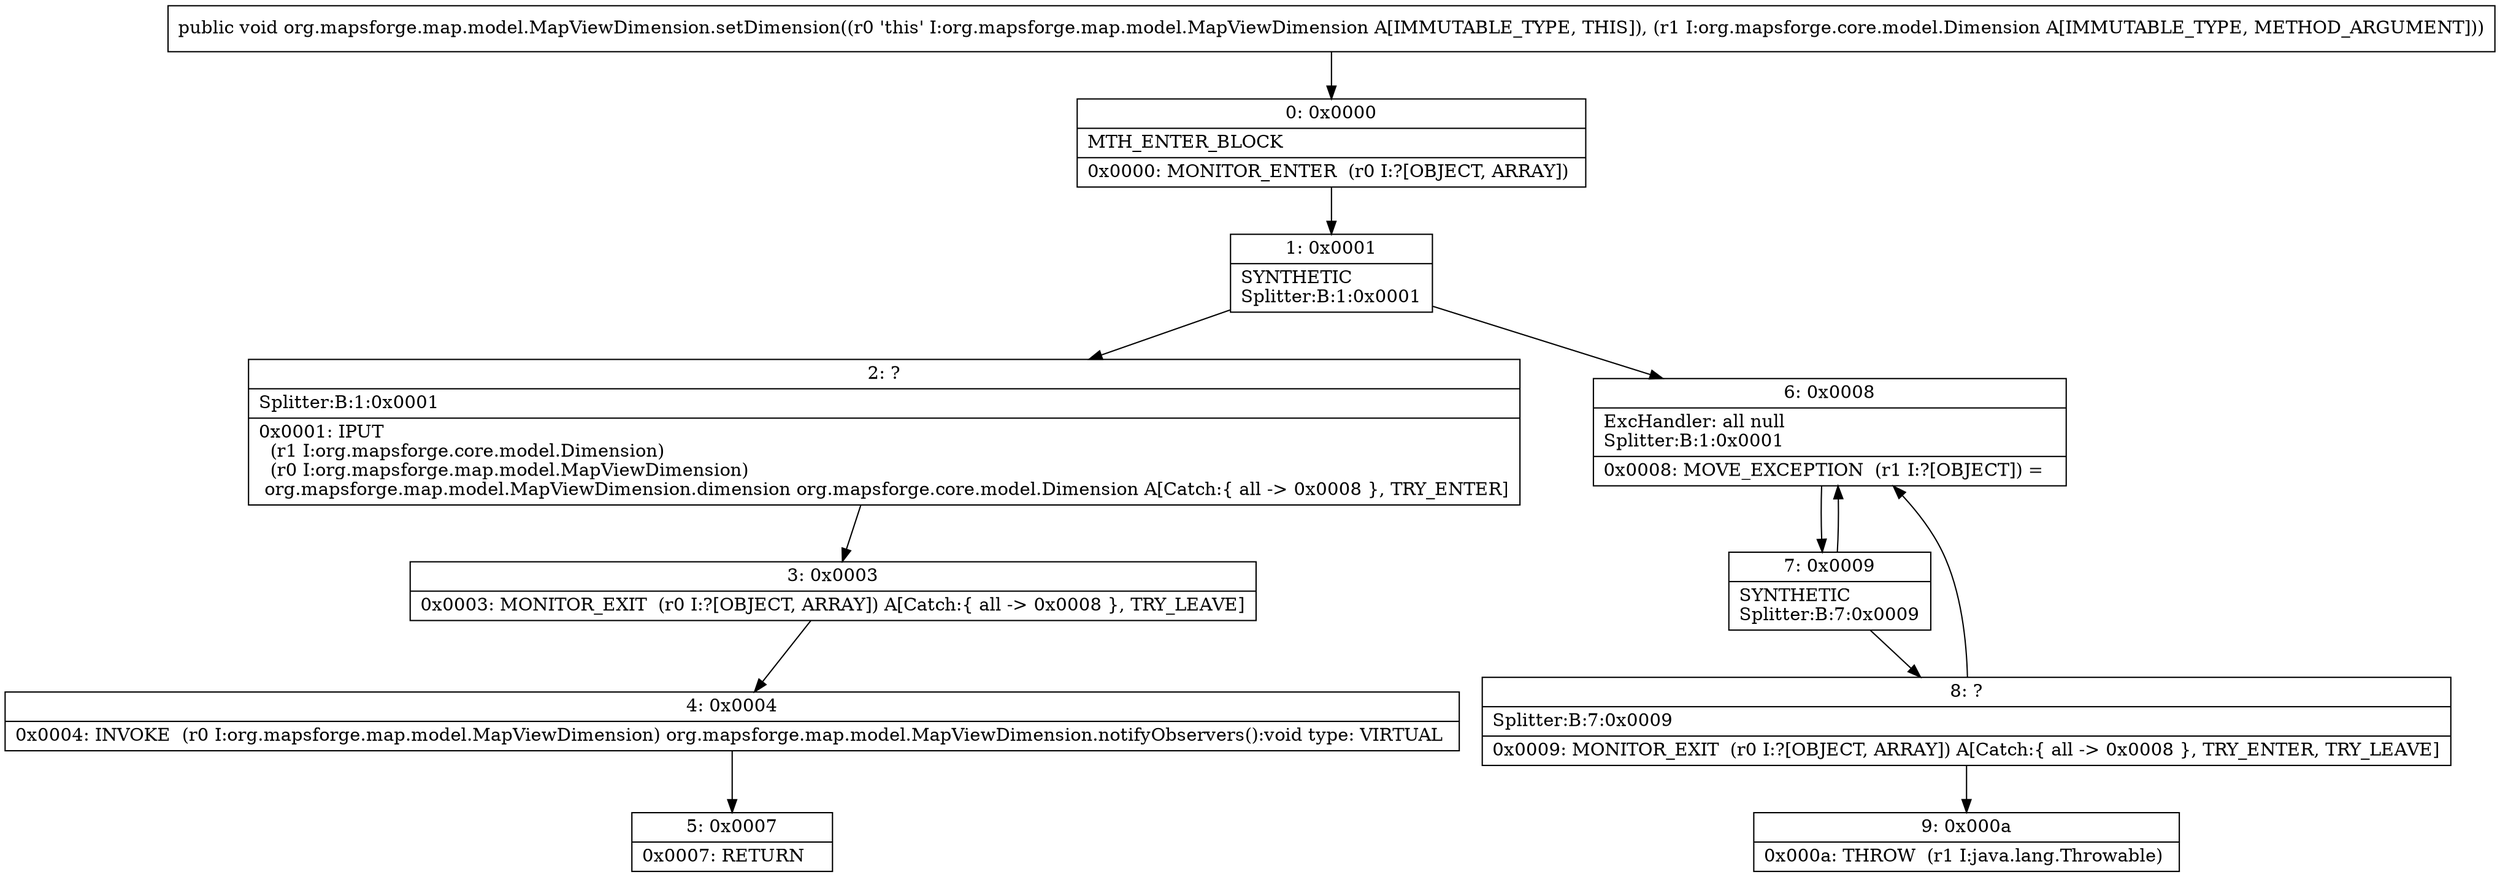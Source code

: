 digraph "CFG fororg.mapsforge.map.model.MapViewDimension.setDimension(Lorg\/mapsforge\/core\/model\/Dimension;)V" {
Node_0 [shape=record,label="{0\:\ 0x0000|MTH_ENTER_BLOCK\l|0x0000: MONITOR_ENTER  (r0 I:?[OBJECT, ARRAY]) \l}"];
Node_1 [shape=record,label="{1\:\ 0x0001|SYNTHETIC\lSplitter:B:1:0x0001\l}"];
Node_2 [shape=record,label="{2\:\ ?|Splitter:B:1:0x0001\l|0x0001: IPUT  \l  (r1 I:org.mapsforge.core.model.Dimension)\l  (r0 I:org.mapsforge.map.model.MapViewDimension)\l org.mapsforge.map.model.MapViewDimension.dimension org.mapsforge.core.model.Dimension A[Catch:\{ all \-\> 0x0008 \}, TRY_ENTER]\l}"];
Node_3 [shape=record,label="{3\:\ 0x0003|0x0003: MONITOR_EXIT  (r0 I:?[OBJECT, ARRAY]) A[Catch:\{ all \-\> 0x0008 \}, TRY_LEAVE]\l}"];
Node_4 [shape=record,label="{4\:\ 0x0004|0x0004: INVOKE  (r0 I:org.mapsforge.map.model.MapViewDimension) org.mapsforge.map.model.MapViewDimension.notifyObservers():void type: VIRTUAL \l}"];
Node_5 [shape=record,label="{5\:\ 0x0007|0x0007: RETURN   \l}"];
Node_6 [shape=record,label="{6\:\ 0x0008|ExcHandler: all null\lSplitter:B:1:0x0001\l|0x0008: MOVE_EXCEPTION  (r1 I:?[OBJECT]) =  \l}"];
Node_7 [shape=record,label="{7\:\ 0x0009|SYNTHETIC\lSplitter:B:7:0x0009\l}"];
Node_8 [shape=record,label="{8\:\ ?|Splitter:B:7:0x0009\l|0x0009: MONITOR_EXIT  (r0 I:?[OBJECT, ARRAY]) A[Catch:\{ all \-\> 0x0008 \}, TRY_ENTER, TRY_LEAVE]\l}"];
Node_9 [shape=record,label="{9\:\ 0x000a|0x000a: THROW  (r1 I:java.lang.Throwable) \l}"];
MethodNode[shape=record,label="{public void org.mapsforge.map.model.MapViewDimension.setDimension((r0 'this' I:org.mapsforge.map.model.MapViewDimension A[IMMUTABLE_TYPE, THIS]), (r1 I:org.mapsforge.core.model.Dimension A[IMMUTABLE_TYPE, METHOD_ARGUMENT])) }"];
MethodNode -> Node_0;
Node_0 -> Node_1;
Node_1 -> Node_2;
Node_1 -> Node_6;
Node_2 -> Node_3;
Node_3 -> Node_4;
Node_4 -> Node_5;
Node_6 -> Node_7;
Node_7 -> Node_8;
Node_7 -> Node_6;
Node_8 -> Node_9;
Node_8 -> Node_6;
}

